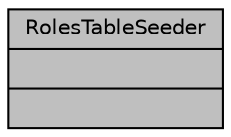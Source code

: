 digraph "RolesTableSeeder"
{
 // LATEX_PDF_SIZE
  bgcolor="transparent";
  edge [fontname="Helvetica",fontsize="10",labelfontname="Helvetica",labelfontsize="10"];
  node [fontname="Helvetica",fontsize="10",shape=record];
  Node1 [label="{RolesTableSeeder\n||}",height=0.2,width=0.4,color="black", fillcolor="grey75", style="filled", fontcolor="black",tooltip="Información por defecto para Roles."];
}
